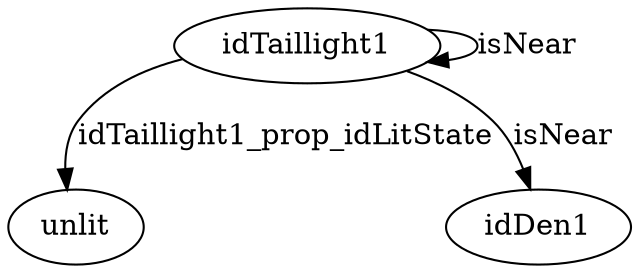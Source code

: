 digraph  {
idTaillight1 [node_type=entity_node, root=root];
unlit;
idDen1;
idTaillight1 -> unlit  [edge_type=property, label=idTaillight1_prop_idLitState];
idTaillight1 -> idTaillight1  [edge_type=relationship, label=isNear];
idTaillight1 -> idDen1  [edge_type=relationship, label=isNear];
}
